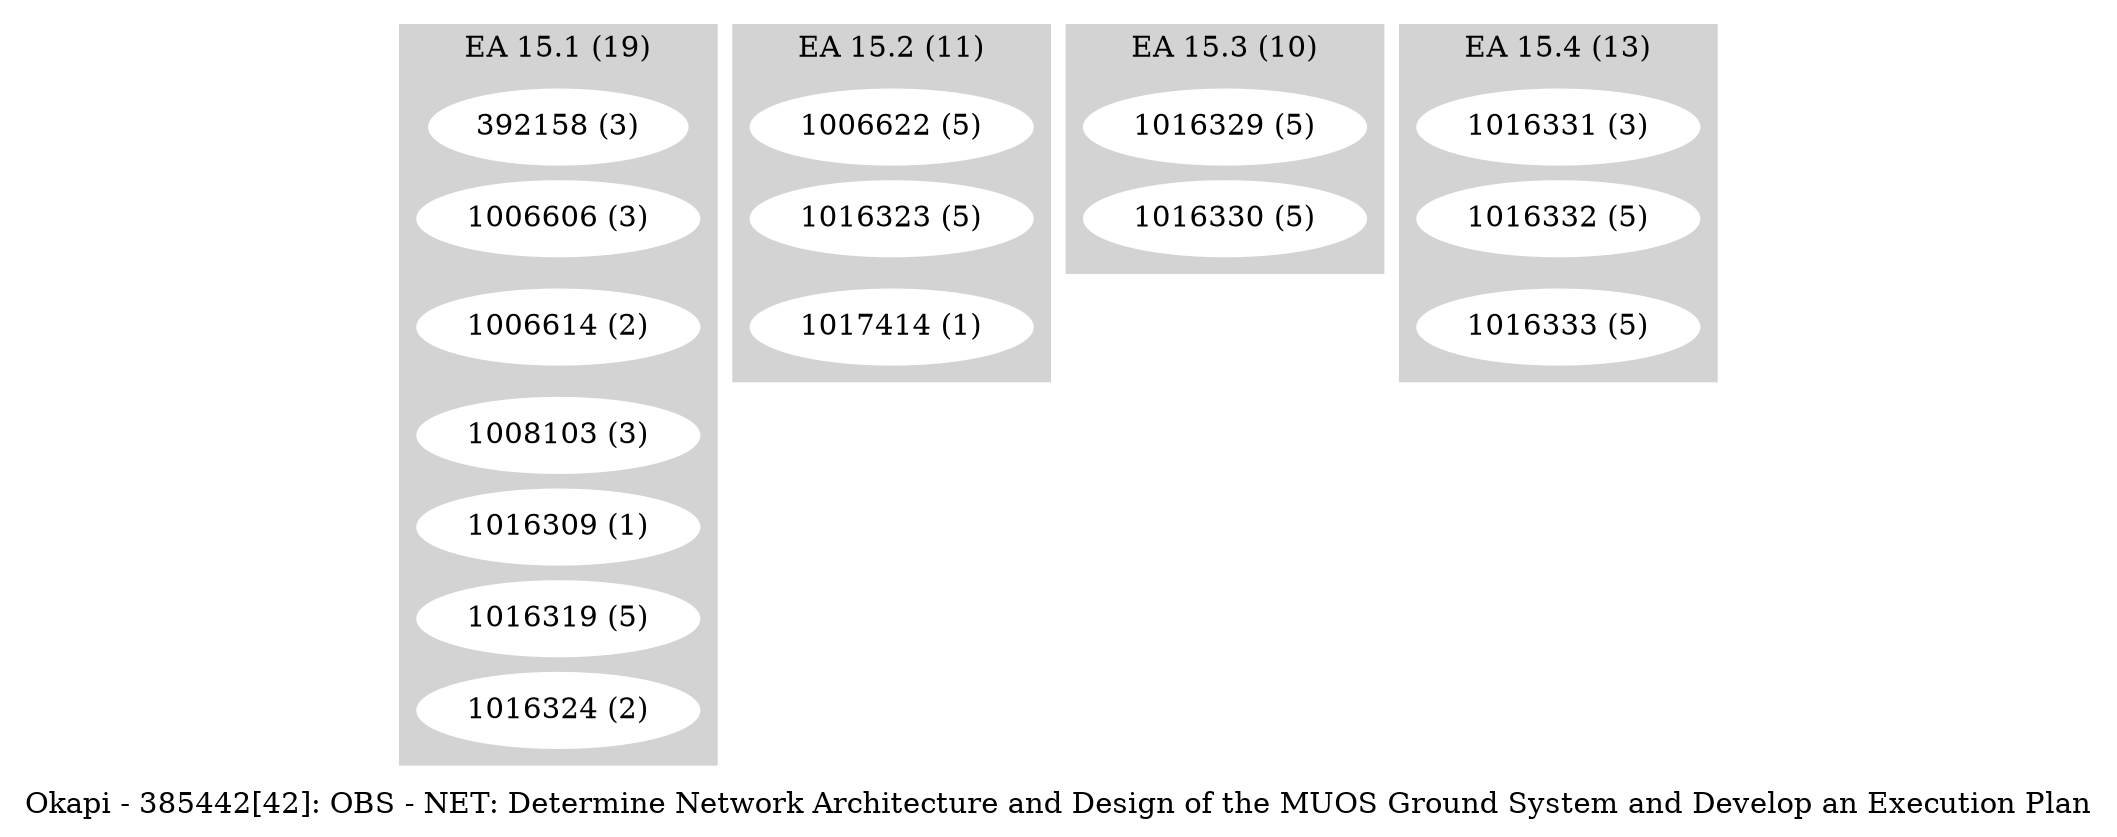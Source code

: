 digraph G {
    label = "Okapi - 385442[42]: OBS - NET: Determine Network Architecture and Design of the MUOS Ground System and Develop an Execution Plan";
    ranksep = .1
    subgraph cluster_1 {
        style=filled;
        color=lightgrey;
        node [style=filled,color=white];
        "392158 (3)" ->       
        "1006606 (3)" ->       
        "1006614 (2)" ->       
        "1008103 (3)" ->       
        "1016309 (1)" ->       
        "1016319 (5)" ->       
        "1016324 (2)"
        [style=invis];
        label = "EA 15.1 (19)";
    }
    subgraph cluster_2 {
        style=filled;
        color=lightgrey;
        node [style=filled,color=white];
        "1006622 (5)" ->       
        "1016323 (5)" ->       
        "1017414 (1)"
        [style=invis];
        label = "EA 15.2 (11)";
    }
    subgraph cluster_3 {
        style=filled;
        color=lightgrey;
        node [style=filled,color=white];
        "1016329 (5)" ->       
        "1016330 (5)"
        [style=invis];
        label = "EA 15.3 (10)";
    }
    subgraph cluster_4 {
        style=filled;
        color=lightgrey;
        node [style=filled,color=white];
        "1016331 (3)" ->       
        "1016332 (5)" ->       
        "1016333 (5)"
        [style=invis];
        label = "EA 15.4 (13)";
    }
}
